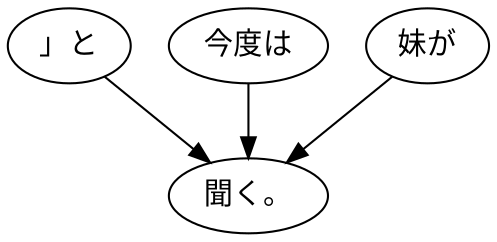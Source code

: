 digraph graph3000 {
	node0 [label="」と"];
	node1 [label="今度は"];
	node2 [label="妹が"];
	node3 [label="聞く。"];
	node0 -> node3;
	node1 -> node3;
	node2 -> node3;
}
